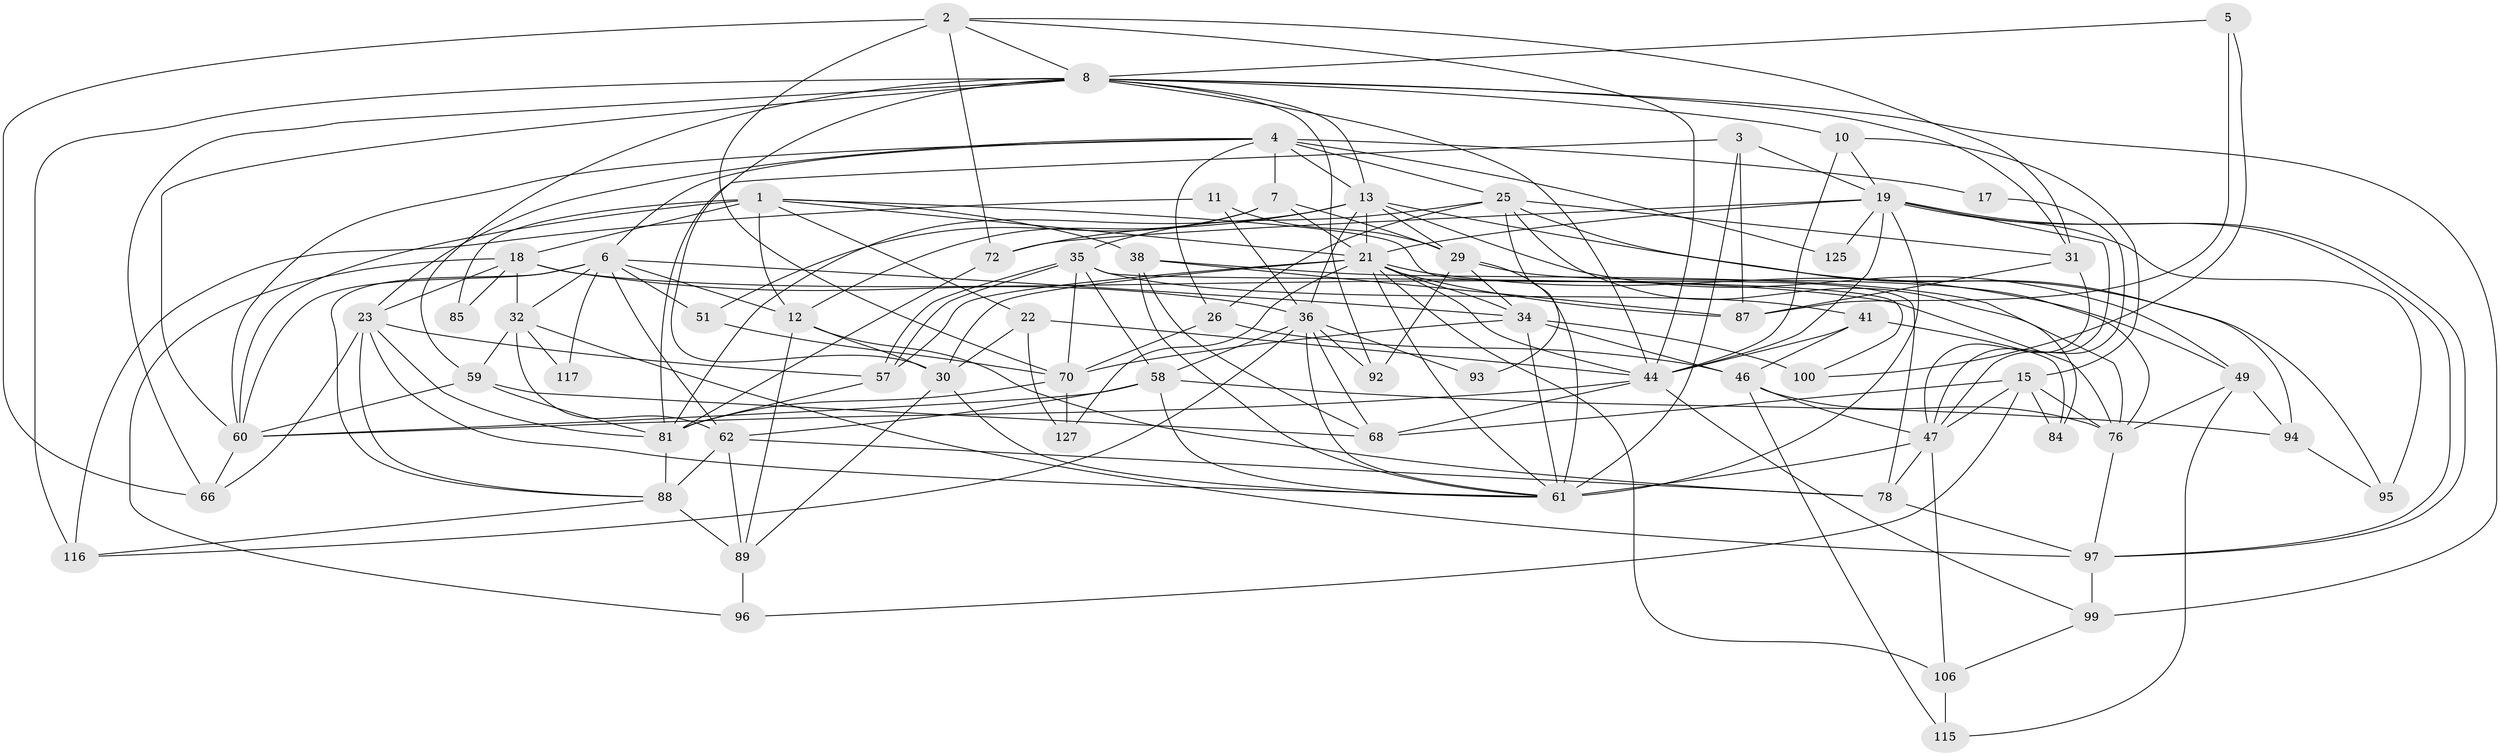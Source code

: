 // original degree distribution, {3: 0.26119402985074625, 4: 0.2835820895522388, 5: 0.22388059701492538, 2: 0.11940298507462686, 7: 0.029850746268656716, 6: 0.07462686567164178, 9: 0.007462686567164179}
// Generated by graph-tools (version 1.1) at 2025/15/03/09/25 04:15:20]
// undirected, 67 vertices, 188 edges
graph export_dot {
graph [start="1"]
  node [color=gray90,style=filled];
  1 [super="+45+9"];
  2 [super="+102"];
  3 [super="+98+86"];
  4 [super="+27"];
  5;
  6 [super="+101+24"];
  7 [super="+52"];
  8 [super="+14+39"];
  10;
  11;
  12 [super="+16"];
  13 [super="+20"];
  15 [super="+75+124"];
  17;
  18;
  19 [super="+119"];
  21 [super="+33+111"];
  22;
  23 [super="+73+54+28"];
  25 [super="+43"];
  26 [super="+131"];
  29 [super="+67"];
  30 [super="+130"];
  31 [super="+110"];
  32 [super="+69"];
  34 [super="+65+37"];
  35;
  36 [super="+53+91+55+71"];
  38 [super="+40"];
  41;
  44 [super="+56"];
  46 [super="+79"];
  47 [super="+80+134"];
  49;
  51;
  57;
  58 [super="+77"];
  59;
  60 [super="+123+63+103"];
  61 [super="+113"];
  62;
  66 [super="+126"];
  68;
  70;
  72;
  76 [super="+83+121"];
  78 [super="+104"];
  81 [super="+82"];
  84;
  85;
  87;
  88 [super="+107+122"];
  89 [super="+112"];
  92;
  93;
  94;
  95 [super="+109"];
  96;
  97;
  99 [super="+108"];
  100;
  106;
  115 [super="+133"];
  116;
  117;
  125;
  127;
  1 -- 85;
  1 -- 38;
  1 -- 22;
  1 -- 12;
  1 -- 18;
  1 -- 78;
  1 -- 60;
  1 -- 21;
  2 -- 72;
  2 -- 70;
  2 -- 31;
  2 -- 66;
  2 -- 8;
  2 -- 44;
  3 -- 19;
  3 -- 81;
  3 -- 61 [weight=2];
  3 -- 87;
  4 -- 26;
  4 -- 125;
  4 -- 17;
  4 -- 7;
  4 -- 25;
  4 -- 13;
  4 -- 60;
  4 -- 6;
  4 -- 23;
  5 -- 100;
  5 -- 87;
  5 -- 8;
  6 -- 12 [weight=2];
  6 -- 34 [weight=2];
  6 -- 60 [weight=2];
  6 -- 51;
  6 -- 117;
  6 -- 62;
  6 -- 88;
  6 -- 32;
  7 -- 51;
  7 -- 12;
  7 -- 29;
  7 -- 21;
  8 -- 59;
  8 -- 10;
  8 -- 30;
  8 -- 60 [weight=2];
  8 -- 66;
  8 -- 99;
  8 -- 13;
  8 -- 116;
  8 -- 92;
  8 -- 31;
  8 -- 44;
  10 -- 19;
  10 -- 44;
  10 -- 15;
  11 -- 116;
  11 -- 36;
  11 -- 29;
  12 -- 30;
  12 -- 89;
  12 -- 78;
  13 -- 81;
  13 -- 36;
  13 -- 49;
  13 -- 29;
  13 -- 21 [weight=2];
  13 -- 72;
  13 -- 95;
  15 -- 68;
  15 -- 84;
  15 -- 96;
  15 -- 47;
  15 -- 76;
  17 -- 47;
  18 -- 32;
  18 -- 85;
  18 -- 96;
  18 -- 36;
  18 -- 76;
  18 -- 23;
  19 -- 97;
  19 -- 97;
  19 -- 72;
  19 -- 44 [weight=2];
  19 -- 47;
  19 -- 21;
  19 -- 125;
  19 -- 95;
  19 -- 61 [weight=2];
  21 -- 49;
  21 -- 30;
  21 -- 127;
  21 -- 34;
  21 -- 61;
  21 -- 87 [weight=2];
  21 -- 57;
  21 -- 106;
  21 -- 44;
  22 -- 127;
  22 -- 30;
  22 -- 44;
  23 -- 57;
  23 -- 81;
  23 -- 66;
  23 -- 61;
  23 -- 88;
  25 -- 31;
  25 -- 35;
  25 -- 84;
  25 -- 26;
  25 -- 93;
  25 -- 94;
  26 -- 70;
  26 -- 46 [weight=2];
  29 -- 92;
  29 -- 61;
  29 -- 34;
  29 -- 76;
  30 -- 89;
  30 -- 61;
  31 -- 87;
  31 -- 47;
  32 -- 97;
  32 -- 117;
  32 -- 59;
  32 -- 62;
  34 -- 100;
  34 -- 70;
  34 -- 61;
  34 -- 46;
  35 -- 57;
  35 -- 57;
  35 -- 58;
  35 -- 41;
  35 -- 70;
  35 -- 100;
  36 -- 93;
  36 -- 116;
  36 -- 68;
  36 -- 92;
  36 -- 58;
  36 -- 61;
  38 -- 87;
  38 -- 68;
  38 -- 61;
  38 -- 76;
  41 -- 84;
  41 -- 46;
  41 -- 44;
  44 -- 68;
  44 -- 99;
  44 -- 60;
  46 -- 76;
  46 -- 115;
  46 -- 47;
  47 -- 61 [weight=2];
  47 -- 106;
  47 -- 78;
  49 -- 76;
  49 -- 94;
  49 -- 115;
  51 -- 70;
  57 -- 81;
  58 -- 60;
  58 -- 62;
  58 -- 94;
  58 -- 61;
  59 -- 68;
  59 -- 60;
  59 -- 81;
  60 -- 66;
  62 -- 89;
  62 -- 88;
  62 -- 78;
  70 -- 81;
  70 -- 127;
  72 -- 81;
  76 -- 97;
  78 -- 97;
  81 -- 88;
  88 -- 116;
  88 -- 89 [weight=2];
  89 -- 96;
  94 -- 95;
  97 -- 99;
  99 -- 106;
  106 -- 115;
}
